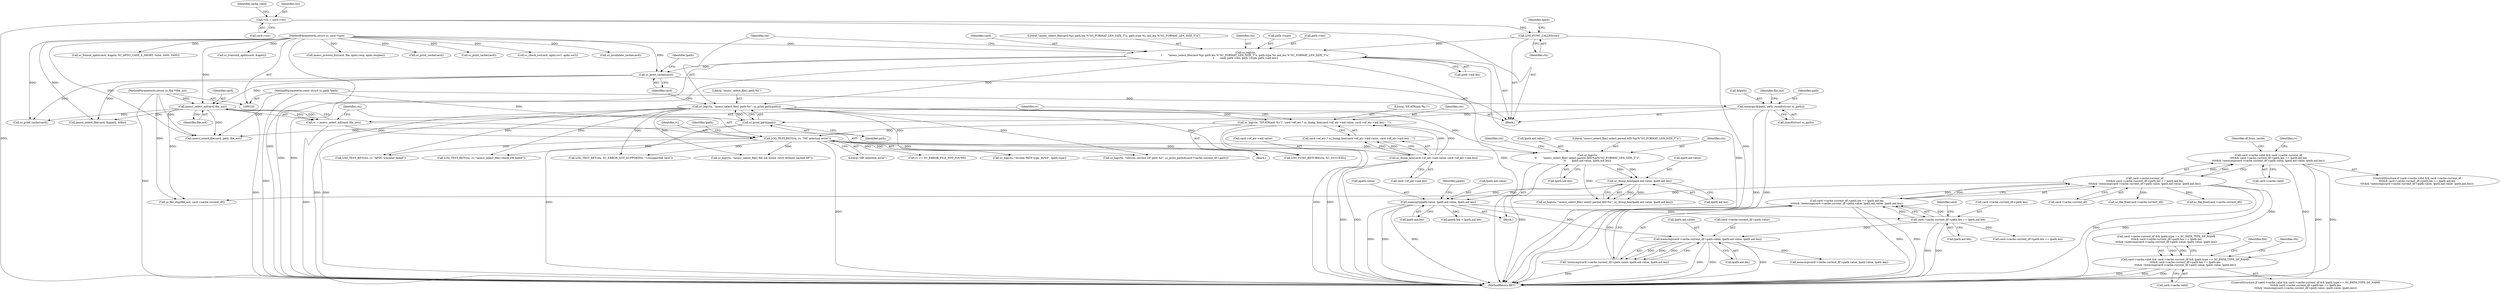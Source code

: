 digraph "0_OpenSC_03628449b75a93787eb2359412a3980365dda49b#diff-f8c0128e14031ed9307d47f10f601b54@API" {
"1000339" [label="(Call,card->cache.valid && card->cache.current_df\n\t\t\t\t&& card->cache.current_df->path.len == lpath.aid.len\n\t\t\t\t&& !memcmp(card->cache.current_df->path.value, lpath.aid.value, lpath.aid.len))"];
"1000345" [label="(Call,card->cache.current_df\n\t\t\t\t&& card->cache.current_df->path.len == lpath.aid.len\n\t\t\t\t&& !memcmp(card->cache.current_df->path.value, lpath.aid.value, lpath.aid.len))"];
"1000351" [label="(Call,card->cache.current_df->path.len == lpath.aid.len\n\t\t\t\t&& !memcmp(card->cache.current_df->path.value, lpath.aid.value, lpath.aid.len))"];
"1000352" [label="(Call,card->cache.current_df->path.len == lpath.aid.len)"];
"1000310" [label="(Call,memcpy(ppath.value, lpath.aid.value, lpath.aid.len))"];
"1000293" [label="(Call,sc_dump_hex(lpath.aid.value, lpath.aid.len))"];
"1000277" [label="(Call,sc_log(ctx,\n\t\t       \"iasecc_select_file() select parent AID:%p/%\"SC_FORMAT_LEN_SIZE_T\"u\",\n\t\t       lpath.aid.value, lpath.aid.len))"];
"1000215" [label="(Call,LOG_TEST_RET(ctx, rv, \"MF selection error\"))"];
"1000187" [label="(Call,sc_log(ctx, \"EF.ATR(aid:'%s')\", card->ef_atr ? sc_dump_hex(card->ef_atr->aid.value, card->ef_atr->aid.len) : \"\"))"];
"1000157" [label="(Call,sc_log(ctx, \"iasecc_select_file() path:%s\", sc_print_path(path)))"];
"1000142" [label="(Call,sc_log(ctx,\n\t       \"iasecc_select_file(card:%p) path.len %\"SC_FORMAT_LEN_SIZE_T\"u; path.type %i; aid_len %\"SC_FORMAT_LEN_SIZE_T\"u\",\n\t       card, path->len, path->type, path->aid.len))"];
"1000128" [label="(Call,LOG_FUNC_CALLED(ctx))"];
"1000108" [label="(Call,*ctx = card->ctx)"];
"1000103" [label="(MethodParameterIn,struct sc_card *card)"];
"1000160" [label="(Call,sc_print_path(path))"];
"1000130" [label="(Call,memcpy(&lpath, path, sizeof(struct sc_path)))"];
"1000104" [label="(MethodParameterIn,const struct sc_path *path)"];
"1000194" [label="(Call,sc_dump_hex(card->ef_atr->aid.value, card->ef_atr->aid.len))"];
"1000210" [label="(Call,rv = iasecc_select_mf(card, file_out))"];
"1000212" [label="(Call,iasecc_select_mf(card, file_out))"];
"1000162" [label="(Call,sc_print_cache(card))"];
"1000105" [label="(MethodParameterIn,struct sc_file **file_out)"];
"1000367" [label="(Call,!memcmp(card->cache.current_df->path.value, lpath.aid.value, lpath.aid.len))"];
"1000368" [label="(Call,memcmp(card->cache.current_df->path.value, lpath.aid.value, lpath.aid.len))"];
"1000445" [label="(Call,card->cache.valid && card->cache.current_df && lpath.type == SC_PATH_TYPE_DF_NAME\n\t\t\t&& card->cache.current_df->path.len == lpath.len\n\t\t\t&& !memcmp(card->cache.current_df->path.value, lpath.value, lpath.len))"];
"1000146" [label="(Call,path->len)"];
"1000339" [label="(Call,card->cache.valid && card->cache.current_df\n\t\t\t\t&& card->cache.current_df->path.len == lpath.aid.len\n\t\t\t\t&& !memcmp(card->cache.current_df->path.value, lpath.aid.value, lpath.aid.len))"];
"1000145" [label="(Identifier,card)"];
"1000311" [label="(Call,ppath.value)"];
"1000539" [label="(Call,sc_format_apdu(card, &apdu, SC_APDU_CASE_4_SHORT, 0xA4, 0x00, 0x00))"];
"1000186" [label="(Block,)"];
"1000285" [label="(Call,lpath.aid.len)"];
"1001010" [label="(Call,sc_file_free(card->cache.current_df))"];
"1000764" [label="(Call,sc_log(ctx, \"Invalid PATH type: 0x%X\", lpath.type))"];
"1000163" [label="(Identifier,card)"];
"1000271" [label="(Block,)"];
"1000346" [label="(Call,card->cache.current_df)"];
"1000116" [label="(Identifier,cache_valid)"];
"1000134" [label="(Call,sizeof(struct sc_path))"];
"1000294" [label="(Call,lpath.aid.value)"];
"1000190" [label="(Call,card->ef_atr ? sc_dump_hex(card->ef_atr->aid.value, card->ef_atr->aid.len) : \"\")"];
"1000194" [label="(Call,sc_dump_hex(card->ef_atr->aid.value, card->ef_atr->aid.len))"];
"1000159" [label="(Literal,\"iasecc_select_file() path:%s\")"];
"1000373" [label="(Identifier,card)"];
"1000362" [label="(Call,lpath.aid.len)"];
"1000188" [label="(Identifier,ctx)"];
"1000158" [label="(Identifier,ctx)"];
"1000882" [label="(Call,rv == SC_ERROR_FILE_NOT_FOUND)"];
"1000351" [label="(Call,card->cache.current_df->path.len == lpath.aid.len\n\t\t\t\t&& !memcmp(card->cache.current_df->path.value, lpath.aid.value, lpath.aid.len))"];
"1000442" [label="(Call,sc_print_cache(card))"];
"1000213" [label="(Identifier,card)"];
"1000819" [label="(Call,sc_transmit_apdu(card, &apdu))"];
"1000215" [label="(Call,LOG_TEST_RET(ctx, rv, \"MF selection error\"))"];
"1000279" [label="(Literal,\"iasecc_select_file() select parent AID:%p/%\"SC_FORMAT_LEN_SIZE_T\"u\")"];
"1000202" [label="(Call,card->ef_atr->aid.len)"];
"1000133" [label="(Identifier,path)"];
"1000439" [label="(Call,LOG_FUNC_RETURN(ctx, SC_SUCCESS))"];
"1000130" [label="(Call,memcpy(&lpath, path, sizeof(struct sc_path)))"];
"1000277" [label="(Call,sc_log(ctx,\n\t\t       \"iasecc_select_file() select parent AID:%p/%\"SC_FORMAT_LEN_SIZE_T\"u\",\n\t\t       lpath.aid.value, lpath.aid.len))"];
"1000326" [label="(Identifier,ppath)"];
"1000278" [label="(Identifier,ctx)"];
"1000212" [label="(Call,iasecc_select_mf(card, file_out))"];
"1000189" [label="(Literal,\"EF.ATR(aid:'%s')\")"];
"1000393" [label="(Call,iasecc_select_file(card, &ppath, &file))"];
"1000352" [label="(Call,card->cache.current_df->path.len == lpath.aid.len)"];
"1000383" [label="(Call,lpath.aid.len)"];
"1000445" [label="(Call,card->cache.valid && card->cache.current_df && lpath.type == SC_PATH_TYPE_DF_NAME\n\t\t\t&& card->cache.current_df->path.len == lpath.len\n\t\t\t&& !memcmp(card->cache.current_df->path.value, lpath.value, lpath.len))"];
"1000338" [label="(ControlStructure,if (card->cache.valid && card->cache.current_df\n\t\t\t\t&& card->cache.current_df->path.len == lpath.aid.len\n\t\t\t\t&& !memcmp(card->cache.current_df->path.value, lpath.aid.value, lpath.aid.len)))"];
"1000168" [label="(Identifier,lpath)"];
"1000451" [label="(Call,card->cache.current_df && lpath.type == SC_PATH_TYPE_DF_NAME\n\t\t\t&& card->cache.current_df->path.len == lpath.len\n\t\t\t&& !memcmp(card->cache.current_df->path.value, lpath.value, lpath.len))"];
"1001147" [label="(MethodReturn,RET)"];
"1000906" [label="(Call,iasecc_select_file(card, path, file_out))"];
"1000108" [label="(Call,*ctx = card->ctx)"];
"1000157" [label="(Call,sc_log(ctx, \"iasecc_select_file() path:%s\", sc_print_path(path)))"];
"1000223" [label="(Identifier,lpath)"];
"1000109" [label="(Identifier,ctx)"];
"1000211" [label="(Identifier,rv)"];
"1001108" [label="(Call,sc_file_free(card->cache.current_df))"];
"1000103" [label="(MethodParameterIn,struct sc_card *card)"];
"1000291" [label="(Identifier,ctx)"];
"1000110" [label="(Call,card->ctx)"];
"1000368" [label="(Call,memcmp(card->cache.current_df->path.value, lpath.aid.value, lpath.aid.len))"];
"1000210" [label="(Call,rv = iasecc_select_mf(card, file_out))"];
"1000972" [label="(Call,iasecc_process_fci(card, file, apdu.resp, apdu.resplen))"];
"1000290" [label="(Call,sc_log(ctx, \"iasecc_select_file() select parent AID:%s\", sc_dump_hex(lpath.aid.value, lpath.aid.len)))"];
"1000187" [label="(Call,sc_log(ctx, \"EF.ATR(aid:'%s')\", card->ef_atr ? sc_dump_hex(card->ef_atr->aid.value, card->ef_atr->aid.len) : \"\"))"];
"1000105" [label="(MethodParameterIn,struct sc_file **file_out)"];
"1000530" [label="(Identifier,file)"];
"1000131" [label="(Call,&lpath)"];
"1000161" [label="(Identifier,path)"];
"1000340" [label="(Call,card->cache.valid)"];
"1000891" [label="(Call,sc_log(ctx, \"iasecc_select_file() file not found, retry without cached DF\"))"];
"1000137" [label="(Identifier,file_out)"];
"1000319" [label="(Call,lpath.aid.len)"];
"1000144" [label="(Literal,\"iasecc_select_file(card:%p) path.len %\"SC_FORMAT_LEN_SIZE_T\"u; path.type %i; aid_len %\"SC_FORMAT_LEN_SIZE_T\"u\")"];
"1000218" [label="(Literal,\"MF selection error\")"];
"1000162" [label="(Call,sc_print_cache(card))"];
"1000143" [label="(Identifier,ctx)"];
"1000293" [label="(Call,sc_dump_hex(lpath.aid.value, lpath.aid.len))"];
"1000214" [label="(Identifier,file_out)"];
"1000520" [label="(Call,sc_print_cache(card))"];
"1000195" [label="(Call,card->ef_atr->aid.value)"];
"1000314" [label="(Call,lpath.aid.value)"];
"1000128" [label="(Call,LOG_FUNC_CALLED(ctx))"];
"1000324" [label="(Call,ppath.len = lpath.aid.len)"];
"1000106" [label="(Block,)"];
"1000913" [label="(Call,LOG_TEST_RET(ctx, rv, \"iasecc_select_file() check SW failed\"))"];
"1000496" [label="(Identifier,ctx)"];
"1000149" [label="(Call,path->type)"];
"1000216" [label="(Identifier,ctx)"];
"1000280" [label="(Call,lpath.aid.value)"];
"1000129" [label="(Identifier,ctx)"];
"1001142" [label="(Call,sc_print_cache(card))"];
"1000160" [label="(Call,sc_print_path(path))"];
"1000513" [label="(Call,sc_file_dup(file_out, card->cache.current_df))"];
"1000369" [label="(Call,card->cache.current_df->path.value)"];
"1000389" [label="(Identifier,df_from_cache)"];
"1000446" [label="(Call,card->cache.valid)"];
"1000495" [label="(Call,sc_log(ctx, \"returns current DF path %s\", sc_print_path(&card->cache.current_df->path)))"];
"1000142" [label="(Call,sc_log(ctx,\n\t       \"iasecc_select_file(card:%p) path.len %\"SC_FORMAT_LEN_SIZE_T\"u; path.type %i; aid_len %\"SC_FORMAT_LEN_SIZE_T\"u\",\n\t       card, path->len, path->type, path->aid.len))"];
"1000353" [label="(Call,card->cache.current_df->path.len)"];
"1000444" [label="(ControlStructure,if (card->cache.valid && card->cache.current_df && lpath.type == SC_PATH_TYPE_DF_NAME\n\t\t\t&& card->cache.current_df->path.len == lpath.len\n\t\t\t&& !memcmp(card->cache.current_df->path.value, lpath.value, lpath.len)))"];
"1000823" [label="(Call,LOG_TEST_RET(ctx, rv, \"APDU transmit failed\"))"];
"1000152" [label="(Call,path->aid.len)"];
"1000299" [label="(Call,lpath.aid.len)"];
"1000378" [label="(Call,lpath.aid.value)"];
"1000132" [label="(Identifier,lpath)"];
"1000478" [label="(Call,memcmp(card->cache.current_df->path.value, lpath.value, lpath.len))"];
"1000367" [label="(Call,!memcmp(card->cache.current_df->path.value, lpath.aid.value, lpath.aid.len))"];
"1000464" [label="(Call,card->cache.current_df->path.len == lpath.len)"];
"1000829" [label="(Call,sc_check_sw(card, apdu.sw1, apdu.sw2))"];
"1000583" [label="(Call,LOG_TEST_RET(ctx, SC_ERROR_NOT_SUPPORTED, \"Unsupported card\"))"];
"1000310" [label="(Call,memcpy(ppath.value, lpath.aid.value, lpath.aid.len))"];
"1000104" [label="(MethodParameterIn,const struct sc_path *path)"];
"1000889" [label="(Call,sc_invalidate_cache(card))"];
"1000345" [label="(Call,card->cache.current_df\n\t\t\t\t&& card->cache.current_df->path.len == lpath.aid.len\n\t\t\t\t&& !memcmp(card->cache.current_df->path.value, lpath.aid.value, lpath.aid.len))"];
"1000392" [label="(Identifier,rv)"];
"1000217" [label="(Identifier,rv)"];
"1000339" -> "1000338"  [label="AST: "];
"1000339" -> "1000340"  [label="CFG: "];
"1000339" -> "1000345"  [label="CFG: "];
"1000340" -> "1000339"  [label="AST: "];
"1000345" -> "1000339"  [label="AST: "];
"1000389" -> "1000339"  [label="CFG: "];
"1000392" -> "1000339"  [label="CFG: "];
"1000339" -> "1001147"  [label="DDG: "];
"1000339" -> "1001147"  [label="DDG: "];
"1000345" -> "1000339"  [label="DDG: "];
"1000345" -> "1000339"  [label="DDG: "];
"1000339" -> "1000445"  [label="DDG: "];
"1000345" -> "1000346"  [label="CFG: "];
"1000345" -> "1000351"  [label="CFG: "];
"1000346" -> "1000345"  [label="AST: "];
"1000351" -> "1000345"  [label="AST: "];
"1000345" -> "1001147"  [label="DDG: "];
"1000345" -> "1001147"  [label="DDG: "];
"1000351" -> "1000345"  [label="DDG: "];
"1000351" -> "1000345"  [label="DDG: "];
"1000345" -> "1000451"  [label="DDG: "];
"1000345" -> "1000513"  [label="DDG: "];
"1000345" -> "1001010"  [label="DDG: "];
"1000345" -> "1001108"  [label="DDG: "];
"1000351" -> "1000352"  [label="CFG: "];
"1000351" -> "1000367"  [label="CFG: "];
"1000352" -> "1000351"  [label="AST: "];
"1000367" -> "1000351"  [label="AST: "];
"1000351" -> "1001147"  [label="DDG: "];
"1000351" -> "1001147"  [label="DDG: "];
"1000352" -> "1000351"  [label="DDG: "];
"1000352" -> "1000351"  [label="DDG: "];
"1000367" -> "1000351"  [label="DDG: "];
"1000352" -> "1000362"  [label="CFG: "];
"1000353" -> "1000352"  [label="AST: "];
"1000362" -> "1000352"  [label="AST: "];
"1000373" -> "1000352"  [label="CFG: "];
"1000352" -> "1001147"  [label="DDG: "];
"1000352" -> "1001147"  [label="DDG: "];
"1000310" -> "1000352"  [label="DDG: "];
"1000352" -> "1000368"  [label="DDG: "];
"1000352" -> "1000464"  [label="DDG: "];
"1000310" -> "1000271"  [label="AST: "];
"1000310" -> "1000319"  [label="CFG: "];
"1000311" -> "1000310"  [label="AST: "];
"1000314" -> "1000310"  [label="AST: "];
"1000319" -> "1000310"  [label="AST: "];
"1000326" -> "1000310"  [label="CFG: "];
"1000310" -> "1001147"  [label="DDG: "];
"1000310" -> "1001147"  [label="DDG: "];
"1000310" -> "1001147"  [label="DDG: "];
"1000293" -> "1000310"  [label="DDG: "];
"1000293" -> "1000310"  [label="DDG: "];
"1000310" -> "1000324"  [label="DDG: "];
"1000310" -> "1000368"  [label="DDG: "];
"1000293" -> "1000290"  [label="AST: "];
"1000293" -> "1000299"  [label="CFG: "];
"1000294" -> "1000293"  [label="AST: "];
"1000299" -> "1000293"  [label="AST: "];
"1000290" -> "1000293"  [label="CFG: "];
"1000293" -> "1000290"  [label="DDG: "];
"1000293" -> "1000290"  [label="DDG: "];
"1000277" -> "1000293"  [label="DDG: "];
"1000277" -> "1000293"  [label="DDG: "];
"1000277" -> "1000271"  [label="AST: "];
"1000277" -> "1000285"  [label="CFG: "];
"1000278" -> "1000277"  [label="AST: "];
"1000279" -> "1000277"  [label="AST: "];
"1000280" -> "1000277"  [label="AST: "];
"1000285" -> "1000277"  [label="AST: "];
"1000291" -> "1000277"  [label="CFG: "];
"1000277" -> "1001147"  [label="DDG: "];
"1000215" -> "1000277"  [label="DDG: "];
"1000157" -> "1000277"  [label="DDG: "];
"1000277" -> "1000290"  [label="DDG: "];
"1000215" -> "1000186"  [label="AST: "];
"1000215" -> "1000218"  [label="CFG: "];
"1000216" -> "1000215"  [label="AST: "];
"1000217" -> "1000215"  [label="AST: "];
"1000218" -> "1000215"  [label="AST: "];
"1000223" -> "1000215"  [label="CFG: "];
"1000215" -> "1001147"  [label="DDG: "];
"1000187" -> "1000215"  [label="DDG: "];
"1000210" -> "1000215"  [label="DDG: "];
"1000215" -> "1000439"  [label="DDG: "];
"1000215" -> "1000495"  [label="DDG: "];
"1000215" -> "1000583"  [label="DDG: "];
"1000215" -> "1000764"  [label="DDG: "];
"1000215" -> "1000823"  [label="DDG: "];
"1000215" -> "1000882"  [label="DDG: "];
"1000215" -> "1000891"  [label="DDG: "];
"1000215" -> "1000913"  [label="DDG: "];
"1000187" -> "1000186"  [label="AST: "];
"1000187" -> "1000190"  [label="CFG: "];
"1000188" -> "1000187"  [label="AST: "];
"1000189" -> "1000187"  [label="AST: "];
"1000190" -> "1000187"  [label="AST: "];
"1000211" -> "1000187"  [label="CFG: "];
"1000187" -> "1001147"  [label="DDG: "];
"1000187" -> "1001147"  [label="DDG: "];
"1000157" -> "1000187"  [label="DDG: "];
"1000194" -> "1000187"  [label="DDG: "];
"1000194" -> "1000187"  [label="DDG: "];
"1000157" -> "1000106"  [label="AST: "];
"1000157" -> "1000160"  [label="CFG: "];
"1000158" -> "1000157"  [label="AST: "];
"1000159" -> "1000157"  [label="AST: "];
"1000160" -> "1000157"  [label="AST: "];
"1000163" -> "1000157"  [label="CFG: "];
"1000157" -> "1001147"  [label="DDG: "];
"1000157" -> "1001147"  [label="DDG: "];
"1000142" -> "1000157"  [label="DDG: "];
"1000160" -> "1000157"  [label="DDG: "];
"1000157" -> "1000439"  [label="DDG: "];
"1000157" -> "1000495"  [label="DDG: "];
"1000157" -> "1000583"  [label="DDG: "];
"1000157" -> "1000764"  [label="DDG: "];
"1000157" -> "1000823"  [label="DDG: "];
"1000157" -> "1000891"  [label="DDG: "];
"1000157" -> "1000913"  [label="DDG: "];
"1000142" -> "1000106"  [label="AST: "];
"1000142" -> "1000152"  [label="CFG: "];
"1000143" -> "1000142"  [label="AST: "];
"1000144" -> "1000142"  [label="AST: "];
"1000145" -> "1000142"  [label="AST: "];
"1000146" -> "1000142"  [label="AST: "];
"1000149" -> "1000142"  [label="AST: "];
"1000152" -> "1000142"  [label="AST: "];
"1000158" -> "1000142"  [label="CFG: "];
"1000142" -> "1001147"  [label="DDG: "];
"1000142" -> "1001147"  [label="DDG: "];
"1000142" -> "1001147"  [label="DDG: "];
"1000142" -> "1001147"  [label="DDG: "];
"1000128" -> "1000142"  [label="DDG: "];
"1000103" -> "1000142"  [label="DDG: "];
"1000142" -> "1000162"  [label="DDG: "];
"1000128" -> "1000106"  [label="AST: "];
"1000128" -> "1000129"  [label="CFG: "];
"1000129" -> "1000128"  [label="AST: "];
"1000132" -> "1000128"  [label="CFG: "];
"1000128" -> "1001147"  [label="DDG: "];
"1000108" -> "1000128"  [label="DDG: "];
"1000108" -> "1000106"  [label="AST: "];
"1000108" -> "1000110"  [label="CFG: "];
"1000109" -> "1000108"  [label="AST: "];
"1000110" -> "1000108"  [label="AST: "];
"1000116" -> "1000108"  [label="CFG: "];
"1000108" -> "1001147"  [label="DDG: "];
"1000103" -> "1000102"  [label="AST: "];
"1000103" -> "1001147"  [label="DDG: "];
"1000103" -> "1000162"  [label="DDG: "];
"1000103" -> "1000212"  [label="DDG: "];
"1000103" -> "1000393"  [label="DDG: "];
"1000103" -> "1000442"  [label="DDG: "];
"1000103" -> "1000520"  [label="DDG: "];
"1000103" -> "1000539"  [label="DDG: "];
"1000103" -> "1000819"  [label="DDG: "];
"1000103" -> "1000829"  [label="DDG: "];
"1000103" -> "1000889"  [label="DDG: "];
"1000103" -> "1000906"  [label="DDG: "];
"1000103" -> "1000972"  [label="DDG: "];
"1000103" -> "1001142"  [label="DDG: "];
"1000160" -> "1000161"  [label="CFG: "];
"1000161" -> "1000160"  [label="AST: "];
"1000160" -> "1001147"  [label="DDG: "];
"1000130" -> "1000160"  [label="DDG: "];
"1000104" -> "1000160"  [label="DDG: "];
"1000160" -> "1000906"  [label="DDG: "];
"1000130" -> "1000106"  [label="AST: "];
"1000130" -> "1000134"  [label="CFG: "];
"1000131" -> "1000130"  [label="AST: "];
"1000133" -> "1000130"  [label="AST: "];
"1000134" -> "1000130"  [label="AST: "];
"1000137" -> "1000130"  [label="CFG: "];
"1000130" -> "1001147"  [label="DDG: "];
"1000130" -> "1001147"  [label="DDG: "];
"1000104" -> "1000130"  [label="DDG: "];
"1000104" -> "1000102"  [label="AST: "];
"1000104" -> "1001147"  [label="DDG: "];
"1000104" -> "1000906"  [label="DDG: "];
"1000194" -> "1000190"  [label="AST: "];
"1000194" -> "1000202"  [label="CFG: "];
"1000195" -> "1000194"  [label="AST: "];
"1000202" -> "1000194"  [label="AST: "];
"1000190" -> "1000194"  [label="CFG: "];
"1000194" -> "1001147"  [label="DDG: "];
"1000194" -> "1001147"  [label="DDG: "];
"1000194" -> "1000190"  [label="DDG: "];
"1000194" -> "1000190"  [label="DDG: "];
"1000210" -> "1000186"  [label="AST: "];
"1000210" -> "1000212"  [label="CFG: "];
"1000211" -> "1000210"  [label="AST: "];
"1000212" -> "1000210"  [label="AST: "];
"1000216" -> "1000210"  [label="CFG: "];
"1000210" -> "1001147"  [label="DDG: "];
"1000212" -> "1000210"  [label="DDG: "];
"1000212" -> "1000210"  [label="DDG: "];
"1000212" -> "1000214"  [label="CFG: "];
"1000213" -> "1000212"  [label="AST: "];
"1000214" -> "1000212"  [label="AST: "];
"1000212" -> "1001147"  [label="DDG: "];
"1000162" -> "1000212"  [label="DDG: "];
"1000105" -> "1000212"  [label="DDG: "];
"1000212" -> "1000393"  [label="DDG: "];
"1000212" -> "1000442"  [label="DDG: "];
"1000212" -> "1000513"  [label="DDG: "];
"1000212" -> "1000906"  [label="DDG: "];
"1000162" -> "1000106"  [label="AST: "];
"1000162" -> "1000163"  [label="CFG: "];
"1000163" -> "1000162"  [label="AST: "];
"1000168" -> "1000162"  [label="CFG: "];
"1000162" -> "1000393"  [label="DDG: "];
"1000162" -> "1000442"  [label="DDG: "];
"1000105" -> "1000102"  [label="AST: "];
"1000105" -> "1001147"  [label="DDG: "];
"1000105" -> "1000513"  [label="DDG: "];
"1000105" -> "1000906"  [label="DDG: "];
"1000367" -> "1000368"  [label="CFG: "];
"1000368" -> "1000367"  [label="AST: "];
"1000367" -> "1001147"  [label="DDG: "];
"1000368" -> "1000367"  [label="DDG: "];
"1000368" -> "1000367"  [label="DDG: "];
"1000368" -> "1000367"  [label="DDG: "];
"1000368" -> "1000383"  [label="CFG: "];
"1000369" -> "1000368"  [label="AST: "];
"1000378" -> "1000368"  [label="AST: "];
"1000383" -> "1000368"  [label="AST: "];
"1000368" -> "1001147"  [label="DDG: "];
"1000368" -> "1001147"  [label="DDG: "];
"1000368" -> "1001147"  [label="DDG: "];
"1000368" -> "1000478"  [label="DDG: "];
"1000445" -> "1000444"  [label="AST: "];
"1000445" -> "1000446"  [label="CFG: "];
"1000445" -> "1000451"  [label="CFG: "];
"1000446" -> "1000445"  [label="AST: "];
"1000451" -> "1000445"  [label="AST: "];
"1000496" -> "1000445"  [label="CFG: "];
"1000530" -> "1000445"  [label="CFG: "];
"1000445" -> "1001147"  [label="DDG: "];
"1000445" -> "1001147"  [label="DDG: "];
"1000445" -> "1001147"  [label="DDG: "];
"1000451" -> "1000445"  [label="DDG: "];
"1000451" -> "1000445"  [label="DDG: "];
}
